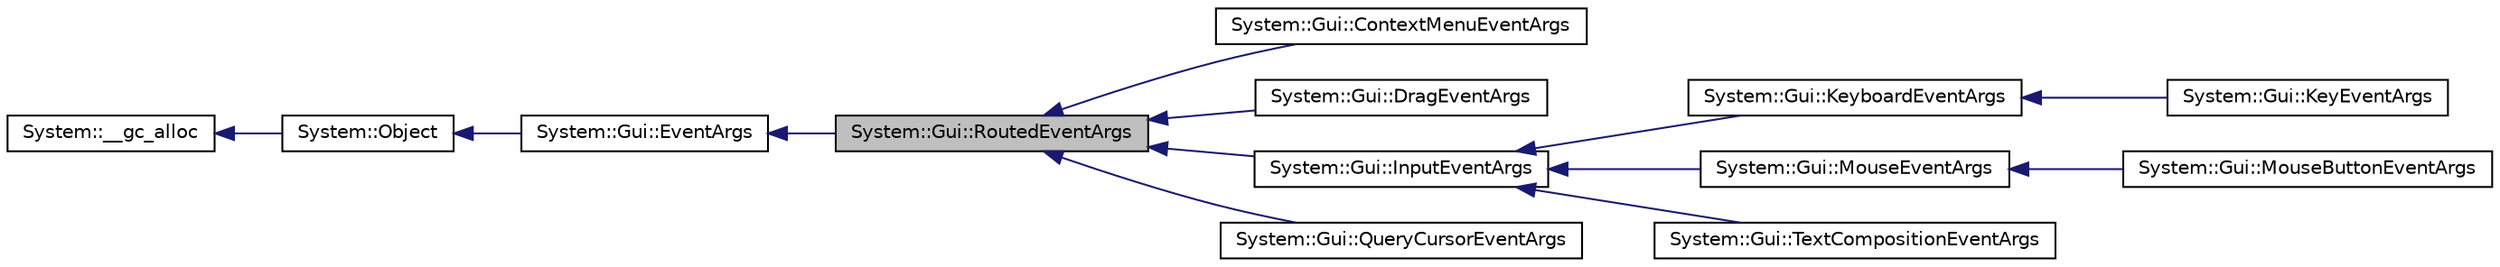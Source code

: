 digraph G
{
  edge [fontname="Helvetica",fontsize="10",labelfontname="Helvetica",labelfontsize="10"];
  node [fontname="Helvetica",fontsize="10",shape=record];
  rankdir="LR";
  Node1 [label="System::Gui::RoutedEventArgs",height=0.2,width=0.4,color="black", fillcolor="grey75", style="filled" fontcolor="black"];
  Node2 -> Node1 [dir="back",color="midnightblue",fontsize="10",style="solid",fontname="Helvetica"];
  Node2 [label="System::Gui::EventArgs",height=0.2,width=0.4,color="black", fillcolor="white", style="filled",URL="$class_system_1_1_gui_1_1_event_args.html"];
  Node3 -> Node2 [dir="back",color="midnightblue",fontsize="10",style="solid",fontname="Helvetica"];
  Node3 [label="System::Object",height=0.2,width=0.4,color="black", fillcolor="white", style="filled",URL="$class_system_1_1_object.html"];
  Node4 -> Node3 [dir="back",color="midnightblue",fontsize="10",style="solid",fontname="Helvetica"];
  Node4 [label="System::__gc_alloc",height=0.2,width=0.4,color="black", fillcolor="white", style="filled",URL="$class_system_1_1____gc__alloc.html"];
  Node1 -> Node5 [dir="back",color="midnightblue",fontsize="10",style="solid",fontname="Helvetica"];
  Node5 [label="System::Gui::ContextMenuEventArgs",height=0.2,width=0.4,color="black", fillcolor="white", style="filled",URL="$class_system_1_1_gui_1_1_context_menu_event_args.html"];
  Node1 -> Node6 [dir="back",color="midnightblue",fontsize="10",style="solid",fontname="Helvetica"];
  Node6 [label="System::Gui::DragEventArgs",height=0.2,width=0.4,color="black", fillcolor="white", style="filled",URL="$class_system_1_1_gui_1_1_drag_event_args.html"];
  Node1 -> Node7 [dir="back",color="midnightblue",fontsize="10",style="solid",fontname="Helvetica"];
  Node7 [label="System::Gui::InputEventArgs",height=0.2,width=0.4,color="black", fillcolor="white", style="filled",URL="$class_system_1_1_gui_1_1_input_event_args.html"];
  Node7 -> Node8 [dir="back",color="midnightblue",fontsize="10",style="solid",fontname="Helvetica"];
  Node8 [label="System::Gui::KeyboardEventArgs",height=0.2,width=0.4,color="black", fillcolor="white", style="filled",URL="$class_system_1_1_gui_1_1_keyboard_event_args.html"];
  Node8 -> Node9 [dir="back",color="midnightblue",fontsize="10",style="solid",fontname="Helvetica"];
  Node9 [label="System::Gui::KeyEventArgs",height=0.2,width=0.4,color="black", fillcolor="white", style="filled",URL="$class_system_1_1_gui_1_1_key_event_args.html"];
  Node7 -> Node10 [dir="back",color="midnightblue",fontsize="10",style="solid",fontname="Helvetica"];
  Node10 [label="System::Gui::MouseEventArgs",height=0.2,width=0.4,color="black", fillcolor="white", style="filled",URL="$class_system_1_1_gui_1_1_mouse_event_args.html"];
  Node10 -> Node11 [dir="back",color="midnightblue",fontsize="10",style="solid",fontname="Helvetica"];
  Node11 [label="System::Gui::MouseButtonEventArgs",height=0.2,width=0.4,color="black", fillcolor="white", style="filled",URL="$class_system_1_1_gui_1_1_mouse_button_event_args.html"];
  Node7 -> Node12 [dir="back",color="midnightblue",fontsize="10",style="solid",fontname="Helvetica"];
  Node12 [label="System::Gui::TextCompositionEventArgs",height=0.2,width=0.4,color="black", fillcolor="white", style="filled",URL="$class_system_1_1_gui_1_1_text_composition_event_args.html"];
  Node1 -> Node13 [dir="back",color="midnightblue",fontsize="10",style="solid",fontname="Helvetica"];
  Node13 [label="System::Gui::QueryCursorEventArgs",height=0.2,width=0.4,color="black", fillcolor="white", style="filled",URL="$class_system_1_1_gui_1_1_query_cursor_event_args.html"];
}
